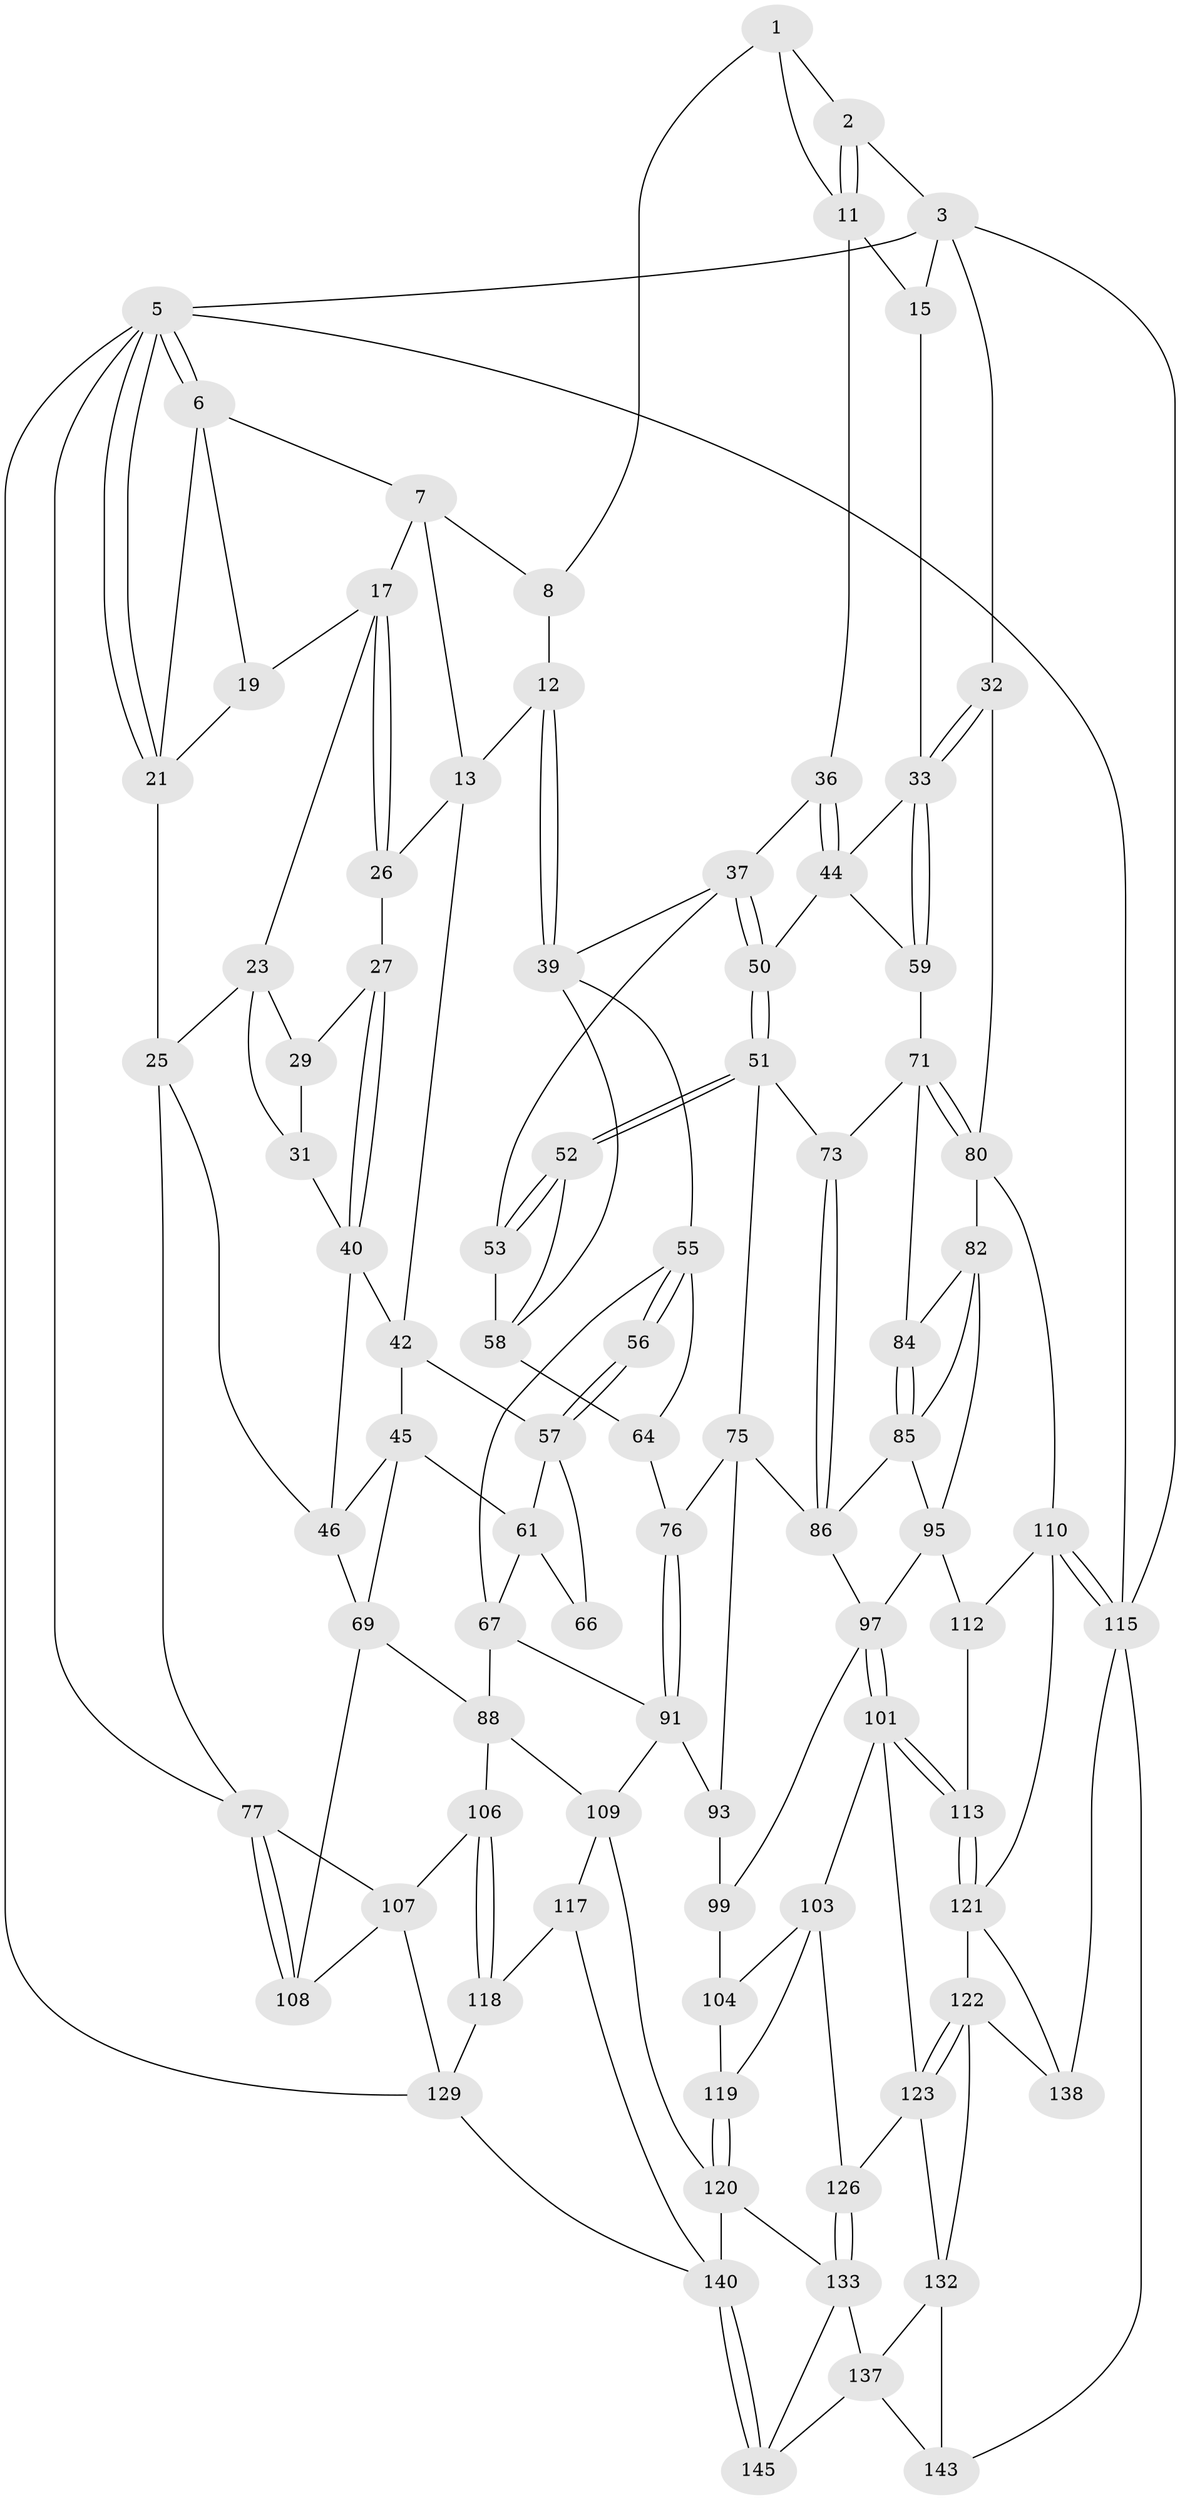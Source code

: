 // original degree distribution, {3: 0.02054794520547945, 4: 0.2328767123287671, 6: 0.2328767123287671, 5: 0.5136986301369864}
// Generated by graph-tools (version 1.1) at 2025/11/02/27/25 16:11:58]
// undirected, 87 vertices, 186 edges
graph export_dot {
graph [start="1"]
  node [color=gray90,style=filled];
  1 [pos="+0.6165074339632924+0",super="+9"];
  2 [pos="+0.6987251844028474+0"];
  3 [pos="+0.8747108125774201+0",super="+4"];
  5 [pos="+0+0",super="+79"];
  6 [pos="+0+0",super="+20"];
  7 [pos="+0.25330877084496567+0",super="+14"];
  8 [pos="+0.3138824386870598+0",super="+10"];
  11 [pos="+0.6896366651118772+0.1538841527184711",super="+16"];
  12 [pos="+0.42229478534486437+0.21044055308548046"];
  13 [pos="+0.3730414996136422+0.2070013507538593",super="+35"];
  15 [pos="+0.8535282677234065+0.08071778046669292"];
  17 [pos="+0.21482349494112846+0.09438126167877425",super="+18"];
  19 [pos="+0.11333867471318725+0.09175827508936825"];
  21 [pos="+0+0",super="+22"];
  23 [pos="+0.10795830733424847+0.14076172732784767",super="+24"];
  25 [pos="+0+0.21186185704424176",super="+48"];
  26 [pos="+0.1521221897564839+0.23447546913285294"];
  27 [pos="+0.14667211805965172+0.2347190754191354",super="+28"];
  29 [pos="+0.10845602946517785+0.14385911391353737",super="+30"];
  31 [pos="+0.024501813283021468+0.2714837465835609"];
  32 [pos="+1+0.2587370071227091"];
  33 [pos="+1+0.25841283692222716",super="+34"];
  36 [pos="+0.7520075893978408+0.21575178837118697"];
  37 [pos="+0.5986653309343282+0.3047589513163039",super="+38"];
  39 [pos="+0.4672836112383453+0.27000667903725045",super="+54"];
  40 [pos="+0.12576782350552002+0.30007780756096236",super="+41"];
  42 [pos="+0.27089135263301356+0.32312636357958363",super="+43"];
  44 [pos="+0.7879688101577299+0.2795173835933389",super="+49"];
  45 [pos="+0.16638891689195+0.41783498002495567",super="+62"];
  46 [pos="+0.12724740385934932+0.4278783786612191",super="+47"];
  50 [pos="+0.6590999316943782+0.437801385568308"];
  51 [pos="+0.6418489667351344+0.4610325442028037",super="+74"];
  52 [pos="+0.6171044522046334+0.458026121078727"];
  53 [pos="+0.5590842668693998+0.37770093764780527"];
  55 [pos="+0.42572124192423194+0.4548743309769221",super="+65"];
  56 [pos="+0.41735594318125435+0.45489486450552036"];
  57 [pos="+0.2942757321128337+0.36360320062654256",super="+60"];
  58 [pos="+0.5151162467152728+0.4539101192734132",super="+63"];
  59 [pos="+0.8471542953408066+0.40421997271328103"];
  61 [pos="+0.2761434519112248+0.5249562340481709",super="+68"];
  64 [pos="+0.5165535257300359+0.536007019849251"];
  66 [pos="+0.3679135156338272+0.48319573794581744"];
  67 [pos="+0.4120160195055343+0.6117755724278269",super="+87"];
  69 [pos="+0.24157678258545323+0.5804442247619973",super="+70"];
  71 [pos="+0.8542624285818188+0.4416092968064307",super="+72"];
  73 [pos="+0.7669950459298248+0.5358156503447958"];
  75 [pos="+0.6376300747340119+0.5613625040420445",super="+90"];
  76 [pos="+0.5416633230015306+0.563927312908751"];
  77 [pos="+0+0.6701273775978194",super="+78"];
  80 [pos="+1+0.5660215104417503",super="+81"];
  82 [pos="+1+0.6137075927000688",super="+83"];
  84 [pos="+0.8673609124822362+0.492737043640348"];
  85 [pos="+0.8421499692087081+0.5990457085116231",super="+92"];
  86 [pos="+0.7545857021967303+0.6132252697217888",super="+89"];
  88 [pos="+0.3931516852707888+0.6427504512666846",super="+105"];
  91 [pos="+0.49941279550411943+0.6796341294666379",super="+94"];
  93 [pos="+0.5476474950917544+0.7190667962298533"];
  95 [pos="+0.8826536715144401+0.6676117279586903",super="+96"];
  97 [pos="+0.8056725151185041+0.6943591310108918",super="+98"];
  99 [pos="+0.7178163929799796+0.6665973605805618",super="+100"];
  101 [pos="+0.7459610760811086+0.7708586954365845",super="+102"];
  103 [pos="+0.7182211717025869+0.7668660608853675",super="+124"];
  104 [pos="+0.7101631964436942+0.7538847950139939",super="+114"];
  106 [pos="+0.24442765434015867+0.7594527240283304"];
  107 [pos="+0.1955831628494703+0.7534264531821772",super="+127"];
  108 [pos="+0.18430603651015345+0.7191537789596217"];
  109 [pos="+0.3972764905274525+0.7801942505248917",super="+116"];
  110 [pos="+1+0.8941387851141341",super="+111"];
  112 [pos="+0.889933596611055+0.7829348819383722"];
  113 [pos="+0.8150201660061006+0.8033552880534004"];
  115 [pos="+1+1",super="+142"];
  117 [pos="+0.34589129584673944+0.8506042542053912",super="+139"];
  118 [pos="+0.329612416725079+0.8387886208807915",super="+128"];
  119 [pos="+0.5449316604935596+0.8448671537103284"];
  120 [pos="+0.5289548630517064+0.87021649461946",super="+135"];
  121 [pos="+0.7800898209379605+0.8582962394580107",super="+130"];
  122 [pos="+0.7653752447346471+0.8673232140382791",super="+131"];
  123 [pos="+0.7518134310939979+0.8614040847805412",super="+125"];
  126 [pos="+0.6835068743677434+0.8547809664512263"];
  129 [pos="+0.1381762543968053+0.9319756065061592",super="+146"];
  132 [pos="+0.7550194883460377+0.9254113552798876",super="+136"];
  133 [pos="+0.6947179561506283+0.9291024127588545",super="+134"];
  137 [pos="+0.6981164053298002+0.9304906253954848",super="+144"];
  138 [pos="+0.8313367282655962+0.9684573555481133"];
  140 [pos="+0.45556181172513244+1",super="+141"];
  143 [pos="+0.7359319010548268+1"];
  145 [pos="+0.674430337840912+1"];
  1 -- 2;
  1 -- 8;
  1 -- 11;
  2 -- 3;
  2 -- 11;
  2 -- 11;
  3 -- 15;
  3 -- 32;
  3 -- 115;
  3 -- 5;
  5 -- 6;
  5 -- 6;
  5 -- 21;
  5 -- 21;
  5 -- 115;
  5 -- 129;
  5 -- 77;
  6 -- 7;
  6 -- 19;
  6 -- 21;
  7 -- 8;
  7 -- 17;
  7 -- 13;
  8 -- 12;
  11 -- 36;
  11 -- 15;
  12 -- 13;
  12 -- 39;
  12 -- 39;
  13 -- 26;
  13 -- 42;
  15 -- 33;
  17 -- 26;
  17 -- 26;
  17 -- 19;
  17 -- 23;
  19 -- 21;
  21 -- 25;
  23 -- 29;
  23 -- 25;
  23 -- 31;
  25 -- 77;
  25 -- 46;
  26 -- 27;
  27 -- 40;
  27 -- 40;
  27 -- 29 [weight=2];
  29 -- 31;
  31 -- 40;
  32 -- 33;
  32 -- 33;
  32 -- 80;
  33 -- 59;
  33 -- 59;
  33 -- 44;
  36 -- 37;
  36 -- 44;
  36 -- 44;
  37 -- 50;
  37 -- 50;
  37 -- 53;
  37 -- 39;
  39 -- 58;
  39 -- 55;
  40 -- 46;
  40 -- 42;
  42 -- 57;
  42 -- 45;
  44 -- 50;
  44 -- 59;
  45 -- 46;
  45 -- 61;
  45 -- 69;
  46 -- 69;
  50 -- 51;
  50 -- 51;
  51 -- 52;
  51 -- 52;
  51 -- 73;
  51 -- 75;
  52 -- 53;
  52 -- 53;
  52 -- 58;
  53 -- 58;
  55 -- 56;
  55 -- 56;
  55 -- 64;
  55 -- 67;
  56 -- 57;
  56 -- 57;
  57 -- 66;
  57 -- 61;
  58 -- 64;
  59 -- 71;
  61 -- 66;
  61 -- 67;
  64 -- 76;
  67 -- 88;
  67 -- 91;
  69 -- 88;
  69 -- 108;
  71 -- 80;
  71 -- 80;
  71 -- 73;
  71 -- 84;
  73 -- 86;
  73 -- 86;
  75 -- 76;
  75 -- 93;
  75 -- 86;
  76 -- 91;
  76 -- 91;
  77 -- 108;
  77 -- 108;
  77 -- 107;
  80 -- 82;
  80 -- 110;
  82 -- 95;
  82 -- 84;
  82 -- 85;
  84 -- 85;
  84 -- 85;
  85 -- 86;
  85 -- 95;
  86 -- 97;
  88 -- 106;
  88 -- 109;
  91 -- 109;
  91 -- 93;
  93 -- 99;
  95 -- 112;
  95 -- 97;
  97 -- 101;
  97 -- 101;
  97 -- 99;
  99 -- 104 [weight=2];
  101 -- 113;
  101 -- 113;
  101 -- 123;
  101 -- 103;
  103 -- 104;
  103 -- 119;
  103 -- 126;
  104 -- 119;
  106 -- 107;
  106 -- 118;
  106 -- 118;
  107 -- 108;
  107 -- 129;
  109 -- 120;
  109 -- 117;
  110 -- 115;
  110 -- 115;
  110 -- 112;
  110 -- 121;
  112 -- 113;
  113 -- 121;
  113 -- 121;
  115 -- 138;
  115 -- 143;
  117 -- 118 [weight=2];
  117 -- 140;
  118 -- 129;
  119 -- 120;
  119 -- 120;
  120 -- 140;
  120 -- 133;
  121 -- 122;
  121 -- 138;
  122 -- 123;
  122 -- 123;
  122 -- 132;
  122 -- 138;
  123 -- 132;
  123 -- 126;
  126 -- 133;
  126 -- 133;
  129 -- 140;
  132 -- 137;
  132 -- 143;
  133 -- 137;
  133 -- 145;
  137 -- 145;
  137 -- 143;
  140 -- 145;
  140 -- 145;
}
